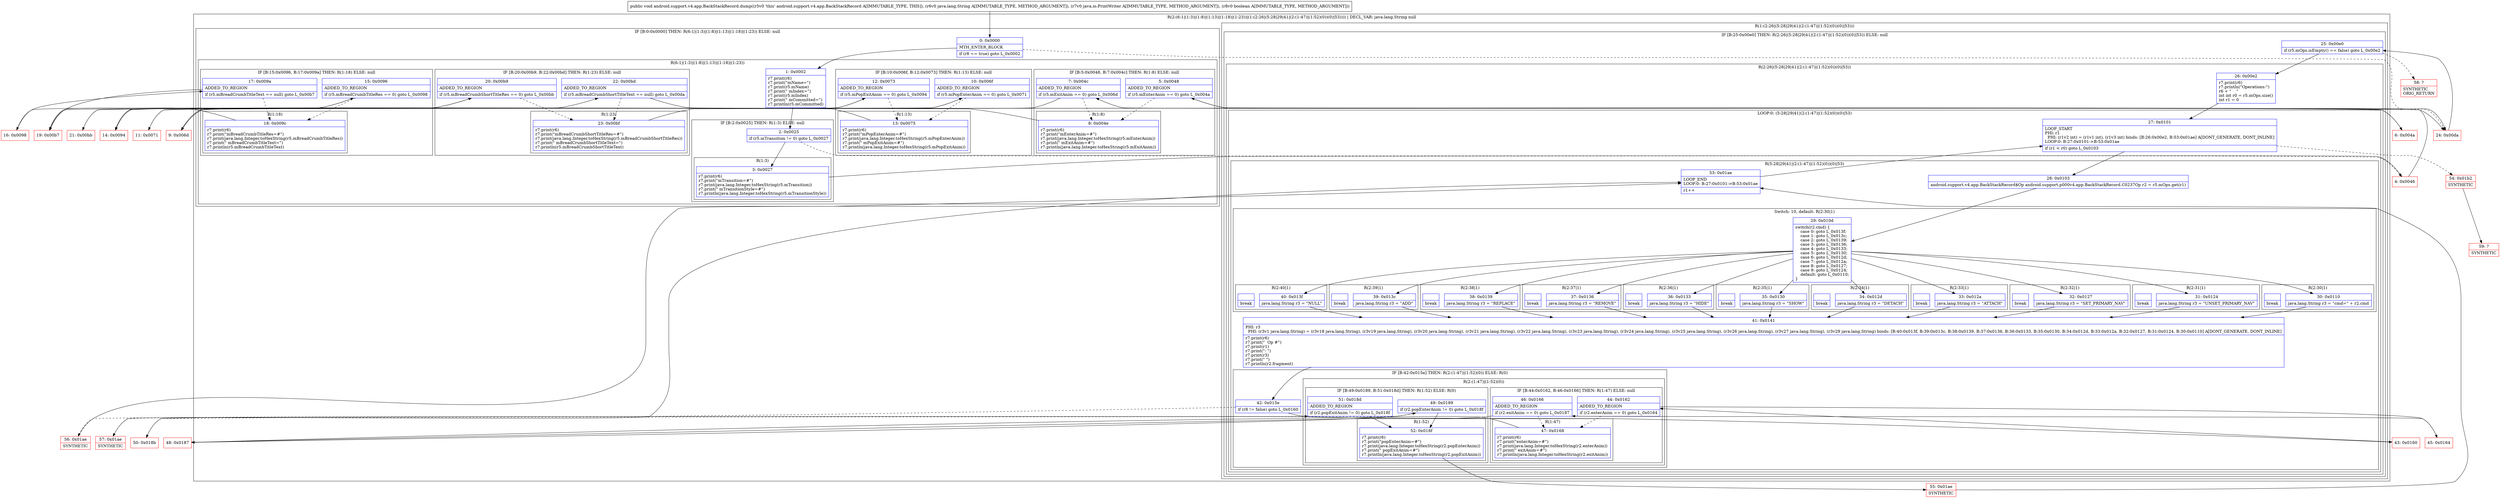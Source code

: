 digraph "CFG forandroid.support.v4.app.BackStackRecord.dump(Ljava\/lang\/String;Ljava\/io\/PrintWriter;Z)V" {
subgraph cluster_Region_1144122687 {
label = "R(2:(6:1|(1:3)|(1:8)|(1:13)|(1:18)|(1:23))|(1:(2:26|(5:28|29|41|(2:(1:47)|(1:52)(0))(0)|53)))) | DECL_VAR: java.lang.String null\l";
node [shape=record,color=blue];
subgraph cluster_IfRegion_517968902 {
label = "IF [B:0:0x0000] THEN: R(6:1|(1:3)|(1:8)|(1:13)|(1:18)|(1:23)) ELSE: null";
node [shape=record,color=blue];
Node_0 [shape=record,label="{0\:\ 0x0000|MTH_ENTER_BLOCK\l|if (r8 == true) goto L_0x0002\l}"];
subgraph cluster_Region_1443948156 {
label = "R(6:1|(1:3)|(1:8)|(1:13)|(1:18)|(1:23))";
node [shape=record,color=blue];
Node_1 [shape=record,label="{1\:\ 0x0002|r7.print(r6)\lr7.print(\"mName=\")\lr7.print(r5.mName)\lr7.print(\" mIndex=\")\lr7.print(r5.mIndex)\lr7.print(\" mCommitted=\")\lr7.println(r5.mCommitted)\l}"];
subgraph cluster_IfRegion_1258296368 {
label = "IF [B:2:0x0025] THEN: R(1:3) ELSE: null";
node [shape=record,color=blue];
Node_2 [shape=record,label="{2\:\ 0x0025|if (r5.mTransition != 0) goto L_0x0027\l}"];
subgraph cluster_Region_1261690 {
label = "R(1:3)";
node [shape=record,color=blue];
Node_3 [shape=record,label="{3\:\ 0x0027|r7.print(r6)\lr7.print(\"mTransition=#\")\lr7.print(java.lang.Integer.toHexString(r5.mTransition))\lr7.print(\" mTransitionStyle=#\")\lr7.println(java.lang.Integer.toHexString(r5.mTransitionStyle))\l}"];
}
}
subgraph cluster_IfRegion_1653509082 {
label = "IF [B:5:0x0048, B:7:0x004c] THEN: R(1:8) ELSE: null";
node [shape=record,color=blue];
Node_5 [shape=record,label="{5\:\ 0x0048|ADDED_TO_REGION\l|if (r5.mEnterAnim == 0) goto L_0x004a\l}"];
Node_7 [shape=record,label="{7\:\ 0x004c|ADDED_TO_REGION\l|if (r5.mExitAnim == 0) goto L_0x006d\l}"];
subgraph cluster_Region_863806193 {
label = "R(1:8)";
node [shape=record,color=blue];
Node_8 [shape=record,label="{8\:\ 0x004e|r7.print(r6)\lr7.print(\"mEnterAnim=#\")\lr7.print(java.lang.Integer.toHexString(r5.mEnterAnim))\lr7.print(\" mExitAnim=#\")\lr7.println(java.lang.Integer.toHexString(r5.mExitAnim))\l}"];
}
}
subgraph cluster_IfRegion_2014740794 {
label = "IF [B:10:0x006f, B:12:0x0073] THEN: R(1:13) ELSE: null";
node [shape=record,color=blue];
Node_10 [shape=record,label="{10\:\ 0x006f|ADDED_TO_REGION\l|if (r5.mPopEnterAnim == 0) goto L_0x0071\l}"];
Node_12 [shape=record,label="{12\:\ 0x0073|ADDED_TO_REGION\l|if (r5.mPopExitAnim == 0) goto L_0x0094\l}"];
subgraph cluster_Region_1646005970 {
label = "R(1:13)";
node [shape=record,color=blue];
Node_13 [shape=record,label="{13\:\ 0x0075|r7.print(r6)\lr7.print(\"mPopEnterAnim=#\")\lr7.print(java.lang.Integer.toHexString(r5.mPopEnterAnim))\lr7.print(\" mPopExitAnim=#\")\lr7.println(java.lang.Integer.toHexString(r5.mPopExitAnim))\l}"];
}
}
subgraph cluster_IfRegion_1960478992 {
label = "IF [B:15:0x0096, B:17:0x009a] THEN: R(1:18) ELSE: null";
node [shape=record,color=blue];
Node_15 [shape=record,label="{15\:\ 0x0096|ADDED_TO_REGION\l|if (r5.mBreadCrumbTitleRes == 0) goto L_0x0098\l}"];
Node_17 [shape=record,label="{17\:\ 0x009a|ADDED_TO_REGION\l|if (r5.mBreadCrumbTitleText == null) goto L_0x00b7\l}"];
subgraph cluster_Region_585614928 {
label = "R(1:18)";
node [shape=record,color=blue];
Node_18 [shape=record,label="{18\:\ 0x009c|r7.print(r6)\lr7.print(\"mBreadCrumbTitleRes=#\")\lr7.print(java.lang.Integer.toHexString(r5.mBreadCrumbTitleRes))\lr7.print(\" mBreadCrumbTitleText=\")\lr7.println(r5.mBreadCrumbTitleText)\l}"];
}
}
subgraph cluster_IfRegion_1848937575 {
label = "IF [B:20:0x00b9, B:22:0x00bd] THEN: R(1:23) ELSE: null";
node [shape=record,color=blue];
Node_20 [shape=record,label="{20\:\ 0x00b9|ADDED_TO_REGION\l|if (r5.mBreadCrumbShortTitleRes == 0) goto L_0x00bb\l}"];
Node_22 [shape=record,label="{22\:\ 0x00bd|ADDED_TO_REGION\l|if (r5.mBreadCrumbShortTitleText == null) goto L_0x00da\l}"];
subgraph cluster_Region_1826383341 {
label = "R(1:23)";
node [shape=record,color=blue];
Node_23 [shape=record,label="{23\:\ 0x00bf|r7.print(r6)\lr7.print(\"mBreadCrumbShortTitleRes=#\")\lr7.print(java.lang.Integer.toHexString(r5.mBreadCrumbShortTitleRes))\lr7.print(\" mBreadCrumbShortTitleText=\")\lr7.println(r5.mBreadCrumbShortTitleText)\l}"];
}
}
}
}
subgraph cluster_Region_1290728303 {
label = "R(1:(2:26|(5:28|29|41|(2:(1:47)|(1:52)(0))(0)|53)))";
node [shape=record,color=blue];
subgraph cluster_IfRegion_1344764388 {
label = "IF [B:25:0x00e0] THEN: R(2:26|(5:28|29|41|(2:(1:47)|(1:52)(0))(0)|53)) ELSE: null";
node [shape=record,color=blue];
Node_25 [shape=record,label="{25\:\ 0x00e0|if (r5.mOps.isEmpty() == false) goto L_0x00e2\l}"];
subgraph cluster_Region_2025181131 {
label = "R(2:26|(5:28|29|41|(2:(1:47)|(1:52)(0))(0)|53))";
node [shape=record,color=blue];
Node_26 [shape=record,label="{26\:\ 0x00e2|r7.print(r6)\lr7.println(\"Operations:\")\lr6 + \"    \"\lint int r0 = r5.mOps.size()\lint r1 = 0\l}"];
subgraph cluster_LoopRegion_2100471755 {
label = "LOOP:0: (5:28|29|41|(2:(1:47)|(1:52)(0))(0)|53)";
node [shape=record,color=blue];
Node_27 [shape=record,label="{27\:\ 0x0101|LOOP_START\lPHI: r1 \l  PHI: (r1v2 int) = (r1v1 int), (r1v3 int) binds: [B:26:0x00e2, B:53:0x01ae] A[DONT_GENERATE, DONT_INLINE]\lLOOP:0: B:27:0x0101\-\>B:53:0x01ae\l|if (r1 \< r0) goto L_0x0103\l}"];
subgraph cluster_Region_2061398397 {
label = "R(5:28|29|41|(2:(1:47)|(1:52)(0))(0)|53)";
node [shape=record,color=blue];
Node_28 [shape=record,label="{28\:\ 0x0103|android.support.v4.app.BackStackRecord$Op android.support.p000v4.app.BackStackRecord.C0237Op r2 = r5.mOps.get(r1)\l}"];
subgraph cluster_SwitchRegion_507793651 {
label = "Switch: 10, default: R(2:30|1)";
node [shape=record,color=blue];
Node_29 [shape=record,label="{29\:\ 0x010d|switch(r2.cmd) \{\l    case 0: goto L_0x013f;\l    case 1: goto L_0x013c;\l    case 2: goto L_0x0139;\l    case 3: goto L_0x0136;\l    case 4: goto L_0x0133;\l    case 5: goto L_0x0130;\l    case 6: goto L_0x012d;\l    case 7: goto L_0x012a;\l    case 8: goto L_0x0127;\l    case 9: goto L_0x0124;\l    default: goto L_0x0110;\l\}\l}"];
subgraph cluster_Region_1524892805 {
label = "R(2:40|1)";
node [shape=record,color=blue];
Node_40 [shape=record,label="{40\:\ 0x013f|java.lang.String r3 = \"NULL\"\l}"];
Node_InsnContainer_440041523 [shape=record,label="{|break\l}"];
}
subgraph cluster_Region_2059957895 {
label = "R(2:39|1)";
node [shape=record,color=blue];
Node_39 [shape=record,label="{39\:\ 0x013c|java.lang.String r3 = \"ADD\"\l}"];
Node_InsnContainer_356937108 [shape=record,label="{|break\l}"];
}
subgraph cluster_Region_506444081 {
label = "R(2:38|1)";
node [shape=record,color=blue];
Node_38 [shape=record,label="{38\:\ 0x0139|java.lang.String r3 = \"REPLACE\"\l}"];
Node_InsnContainer_780702168 [shape=record,label="{|break\l}"];
}
subgraph cluster_Region_1791326439 {
label = "R(2:37|1)";
node [shape=record,color=blue];
Node_37 [shape=record,label="{37\:\ 0x0136|java.lang.String r3 = \"REMOVE\"\l}"];
Node_InsnContainer_1166751156 [shape=record,label="{|break\l}"];
}
subgraph cluster_Region_285186326 {
label = "R(2:36|1)";
node [shape=record,color=blue];
Node_36 [shape=record,label="{36\:\ 0x0133|java.lang.String r3 = \"HIDE\"\l}"];
Node_InsnContainer_201203246 [shape=record,label="{|break\l}"];
}
subgraph cluster_Region_700103104 {
label = "R(2:35|1)";
node [shape=record,color=blue];
Node_35 [shape=record,label="{35\:\ 0x0130|java.lang.String r3 = \"SHOW\"\l}"];
Node_InsnContainer_770897928 [shape=record,label="{|break\l}"];
}
subgraph cluster_Region_1245674487 {
label = "R(2:34|1)";
node [shape=record,color=blue];
Node_34 [shape=record,label="{34\:\ 0x012d|java.lang.String r3 = \"DETACH\"\l}"];
Node_InsnContainer_1193191999 [shape=record,label="{|break\l}"];
}
subgraph cluster_Region_192684055 {
label = "R(2:33|1)";
node [shape=record,color=blue];
Node_33 [shape=record,label="{33\:\ 0x012a|java.lang.String r3 = \"ATTACH\"\l}"];
Node_InsnContainer_1529086461 [shape=record,label="{|break\l}"];
}
subgraph cluster_Region_1730621255 {
label = "R(2:32|1)";
node [shape=record,color=blue];
Node_32 [shape=record,label="{32\:\ 0x0127|java.lang.String r3 = \"SET_PRIMARY_NAV\"\l}"];
Node_InsnContainer_550534105 [shape=record,label="{|break\l}"];
}
subgraph cluster_Region_456130266 {
label = "R(2:31|1)";
node [shape=record,color=blue];
Node_31 [shape=record,label="{31\:\ 0x0124|java.lang.String r3 = \"UNSET_PRIMARY_NAV\"\l}"];
Node_InsnContainer_442037619 [shape=record,label="{|break\l}"];
}
subgraph cluster_Region_1213796199 {
label = "R(2:30|1)";
node [shape=record,color=blue];
Node_30 [shape=record,label="{30\:\ 0x0110|java.lang.String r3 = \"cmd=\" + r2.cmd\l}"];
Node_InsnContainer_673577813 [shape=record,label="{|break\l}"];
}
}
Node_41 [shape=record,label="{41\:\ 0x0141|PHI: r3 \l  PHI: (r3v1 java.lang.String) = (r3v18 java.lang.String), (r3v19 java.lang.String), (r3v20 java.lang.String), (r3v21 java.lang.String), (r3v22 java.lang.String), (r3v23 java.lang.String), (r3v24 java.lang.String), (r3v25 java.lang.String), (r3v26 java.lang.String), (r3v27 java.lang.String), (r3v29 java.lang.String) binds: [B:40:0x013f, B:39:0x013c, B:38:0x0139, B:37:0x0136, B:36:0x0133, B:35:0x0130, B:34:0x012d, B:33:0x012a, B:32:0x0127, B:31:0x0124, B:30:0x0110] A[DONT_GENERATE, DONT_INLINE]\l|r7.print(r6)\lr7.print(\"  Op #\")\lr7.print(r1)\lr7.print(\": \")\lr7.print(r3)\lr7.print(\" \")\lr7.println(r2.fragment)\l}"];
subgraph cluster_IfRegion_1408576581 {
label = "IF [B:42:0x015e] THEN: R(2:(1:47)|(1:52)(0)) ELSE: R(0)";
node [shape=record,color=blue];
Node_42 [shape=record,label="{42\:\ 0x015e|if (r8 != false) goto L_0x0160\l}"];
subgraph cluster_Region_1884855121 {
label = "R(2:(1:47)|(1:52)(0))";
node [shape=record,color=blue];
subgraph cluster_IfRegion_540927320 {
label = "IF [B:44:0x0162, B:46:0x0166] THEN: R(1:47) ELSE: null";
node [shape=record,color=blue];
Node_44 [shape=record,label="{44\:\ 0x0162|ADDED_TO_REGION\l|if (r2.enterAnim == 0) goto L_0x0164\l}"];
Node_46 [shape=record,label="{46\:\ 0x0166|ADDED_TO_REGION\l|if (r2.exitAnim == 0) goto L_0x0187\l}"];
subgraph cluster_Region_694238651 {
label = "R(1:47)";
node [shape=record,color=blue];
Node_47 [shape=record,label="{47\:\ 0x0168|r7.print(r6)\lr7.print(\"enterAnim=#\")\lr7.print(java.lang.Integer.toHexString(r2.enterAnim))\lr7.print(\" exitAnim=#\")\lr7.println(java.lang.Integer.toHexString(r2.exitAnim))\l}"];
}
}
subgraph cluster_IfRegion_362685356 {
label = "IF [B:49:0x0189, B:51:0x018d] THEN: R(1:52) ELSE: R(0)";
node [shape=record,color=blue];
Node_49 [shape=record,label="{49\:\ 0x0189|if (r2.popEnterAnim != 0) goto L_0x018f\l}"];
Node_51 [shape=record,label="{51\:\ 0x018d|ADDED_TO_REGION\l|if (r2.popExitAnim != 0) goto L_0x018f\l}"];
subgraph cluster_Region_364651599 {
label = "R(1:52)";
node [shape=record,color=blue];
Node_52 [shape=record,label="{52\:\ 0x018f|r7.print(r6)\lr7.print(\"popEnterAnim=#\")\lr7.print(java.lang.Integer.toHexString(r2.popEnterAnim))\lr7.print(\" popExitAnim=#\")\lr7.println(java.lang.Integer.toHexString(r2.popExitAnim))\l}"];
}
subgraph cluster_Region_771103556 {
label = "R(0)";
node [shape=record,color=blue];
}
}
}
subgraph cluster_Region_713990908 {
label = "R(0)";
node [shape=record,color=blue];
}
}
Node_53 [shape=record,label="{53\:\ 0x01ae|LOOP_END\lLOOP:0: B:27:0x0101\-\>B:53:0x01ae\l|r1++\l}"];
}
}
}
}
}
}
Node_4 [shape=record,color=red,label="{4\:\ 0x0046}"];
Node_6 [shape=record,color=red,label="{6\:\ 0x004a}"];
Node_9 [shape=record,color=red,label="{9\:\ 0x006d}"];
Node_11 [shape=record,color=red,label="{11\:\ 0x0071}"];
Node_14 [shape=record,color=red,label="{14\:\ 0x0094}"];
Node_16 [shape=record,color=red,label="{16\:\ 0x0098}"];
Node_19 [shape=record,color=red,label="{19\:\ 0x00b7}"];
Node_21 [shape=record,color=red,label="{21\:\ 0x00bb}"];
Node_24 [shape=record,color=red,label="{24\:\ 0x00da}"];
Node_43 [shape=record,color=red,label="{43\:\ 0x0160}"];
Node_45 [shape=record,color=red,label="{45\:\ 0x0164}"];
Node_48 [shape=record,color=red,label="{48\:\ 0x0187}"];
Node_50 [shape=record,color=red,label="{50\:\ 0x018b}"];
Node_54 [shape=record,color=red,label="{54\:\ 0x01b2|SYNTHETIC\l}"];
Node_55 [shape=record,color=red,label="{55\:\ 0x01ae|SYNTHETIC\l}"];
Node_56 [shape=record,color=red,label="{56\:\ 0x01ae|SYNTHETIC\l}"];
Node_57 [shape=record,color=red,label="{57\:\ 0x01ae|SYNTHETIC\l}"];
Node_58 [shape=record,color=red,label="{58\:\ ?|SYNTHETIC\lORIG_RETURN\l}"];
Node_59 [shape=record,color=red,label="{59\:\ ?|SYNTHETIC\l}"];
MethodNode[shape=record,label="{public void android.support.v4.app.BackStackRecord.dump((r5v0 'this' android.support.v4.app.BackStackRecord A[IMMUTABLE_TYPE, THIS]), (r6v0 java.lang.String A[IMMUTABLE_TYPE, METHOD_ARGUMENT]), (r7v0 java.io.PrintWriter A[IMMUTABLE_TYPE, METHOD_ARGUMENT]), (r8v0 boolean A[IMMUTABLE_TYPE, METHOD_ARGUMENT])) }"];
MethodNode -> Node_0;
Node_0 -> Node_1;
Node_0 -> Node_24[style=dashed];
Node_1 -> Node_2;
Node_2 -> Node_3;
Node_2 -> Node_4[style=dashed];
Node_3 -> Node_4;
Node_5 -> Node_6;
Node_5 -> Node_8[style=dashed];
Node_7 -> Node_8[style=dashed];
Node_7 -> Node_9;
Node_8 -> Node_9;
Node_10 -> Node_11;
Node_10 -> Node_13[style=dashed];
Node_12 -> Node_13[style=dashed];
Node_12 -> Node_14;
Node_13 -> Node_14;
Node_15 -> Node_16;
Node_15 -> Node_18[style=dashed];
Node_17 -> Node_18[style=dashed];
Node_17 -> Node_19;
Node_18 -> Node_19;
Node_20 -> Node_21;
Node_20 -> Node_23[style=dashed];
Node_22 -> Node_23[style=dashed];
Node_22 -> Node_24;
Node_23 -> Node_24;
Node_25 -> Node_26;
Node_25 -> Node_58[style=dashed];
Node_26 -> Node_27;
Node_27 -> Node_28;
Node_27 -> Node_54[style=dashed];
Node_28 -> Node_29;
Node_29 -> Node_30;
Node_29 -> Node_31;
Node_29 -> Node_32;
Node_29 -> Node_33;
Node_29 -> Node_34;
Node_29 -> Node_35;
Node_29 -> Node_36;
Node_29 -> Node_37;
Node_29 -> Node_38;
Node_29 -> Node_39;
Node_29 -> Node_40;
Node_40 -> Node_41;
Node_39 -> Node_41;
Node_38 -> Node_41;
Node_37 -> Node_41;
Node_36 -> Node_41;
Node_35 -> Node_41;
Node_34 -> Node_41;
Node_33 -> Node_41;
Node_32 -> Node_41;
Node_31 -> Node_41;
Node_30 -> Node_41;
Node_41 -> Node_42;
Node_42 -> Node_43;
Node_42 -> Node_56[style=dashed];
Node_44 -> Node_45;
Node_44 -> Node_47[style=dashed];
Node_46 -> Node_47[style=dashed];
Node_46 -> Node_48;
Node_47 -> Node_48;
Node_49 -> Node_50[style=dashed];
Node_49 -> Node_52;
Node_51 -> Node_52;
Node_51 -> Node_57[style=dashed];
Node_52 -> Node_55;
Node_53 -> Node_27;
Node_4 -> Node_5;
Node_6 -> Node_7;
Node_9 -> Node_10;
Node_11 -> Node_12;
Node_14 -> Node_15;
Node_16 -> Node_17;
Node_19 -> Node_20;
Node_21 -> Node_22;
Node_24 -> Node_25;
Node_43 -> Node_44;
Node_45 -> Node_46;
Node_48 -> Node_49;
Node_50 -> Node_51;
Node_54 -> Node_59;
Node_55 -> Node_53;
Node_56 -> Node_53;
Node_57 -> Node_53;
}

